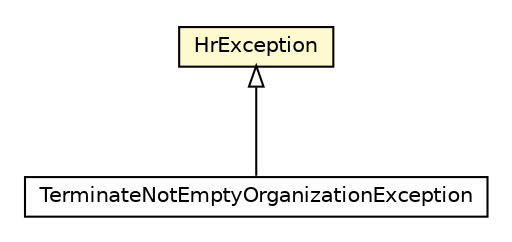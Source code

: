 #!/usr/local/bin/dot
#
# Class diagram 
# Generated by UMLGraph version R5_6_6-8-g8d7759 (http://www.umlgraph.org/)
#

digraph G {
	edge [fontname="Helvetica",fontsize=10,labelfontname="Helvetica",labelfontsize=10];
	node [fontname="Helvetica",fontsize=10,shape=plaintext];
	nodesep=0.25;
	ranksep=0.5;
	// org.dddlib.organisation.domain.TerminateNotEmptyOrganizationException
	c217 [label=<<table title="org.dddlib.organisation.domain.TerminateNotEmptyOrganizationException" border="0" cellborder="1" cellspacing="0" cellpadding="2" port="p" href="./TerminateNotEmptyOrganizationException.html">
		<tr><td><table border="0" cellspacing="0" cellpadding="1">
<tr><td align="center" balign="center"> TerminateNotEmptyOrganizationException </td></tr>
		</table></td></tr>
		</table>>, URL="./TerminateNotEmptyOrganizationException.html", fontname="Helvetica", fontcolor="black", fontsize=10.0];
	// org.dddlib.organisation.domain.HrException
	c228 [label=<<table title="org.dddlib.organisation.domain.HrException" border="0" cellborder="1" cellspacing="0" cellpadding="2" port="p" bgcolor="lemonChiffon" href="./HrException.html">
		<tr><td><table border="0" cellspacing="0" cellpadding="1">
<tr><td align="center" balign="center"> HrException </td></tr>
		</table></td></tr>
		</table>>, URL="./HrException.html", fontname="Helvetica", fontcolor="black", fontsize=10.0];
	//org.dddlib.organisation.domain.TerminateNotEmptyOrganizationException extends org.dddlib.organisation.domain.HrException
	c228:p -> c217:p [dir=back,arrowtail=empty];
}

